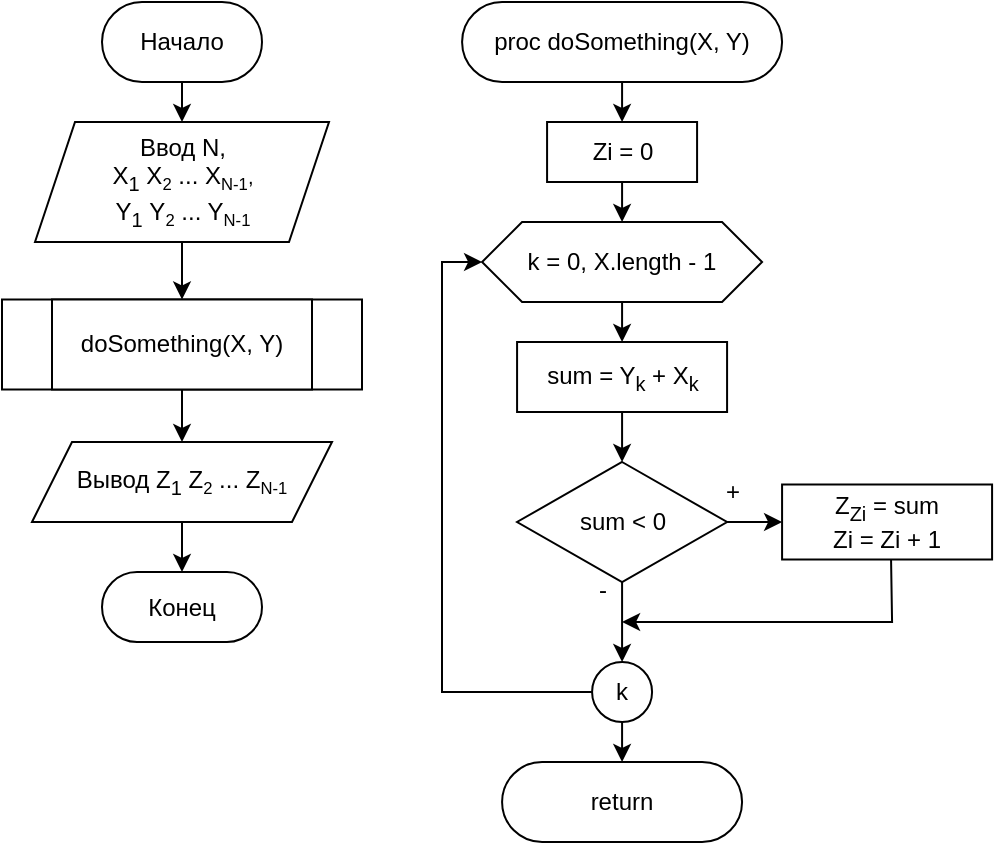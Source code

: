 <mxfile version="24.4.6" type="device">
  <diagram name="Страница — 1" id="6uzJO4gpM1WOBuS6kk__">
    <mxGraphModel dx="1545" dy="960" grid="1" gridSize="10" guides="1" tooltips="1" connect="1" arrows="1" fold="1" page="1" pageScale="1" pageWidth="827" pageHeight="1169" math="0" shadow="0">
      <root>
        <mxCell id="0" />
        <mxCell id="1" parent="0" />
        <mxCell id="Fmr-fWOUtL5CjavxFt7L-7" style="edgeStyle=orthogonalEdgeStyle;rounded=0;orthogonalLoop=1;jettySize=auto;html=1;exitX=0.5;exitY=1;exitDx=0;exitDy=0;entryX=0.5;entryY=0;entryDx=0;entryDy=0;" edge="1" parent="1" source="Fmr-fWOUtL5CjavxFt7L-1" target="Fmr-fWOUtL5CjavxFt7L-2">
          <mxGeometry relative="1" as="geometry" />
        </mxCell>
        <mxCell id="Fmr-fWOUtL5CjavxFt7L-1" value="proc doSomething(X, Y)" style="rounded=1;whiteSpace=wrap;html=1;arcSize=50;" vertex="1" parent="1">
          <mxGeometry x="350.04" y="60" width="160" height="40" as="geometry" />
        </mxCell>
        <mxCell id="Fmr-fWOUtL5CjavxFt7L-6" style="edgeStyle=orthogonalEdgeStyle;rounded=0;orthogonalLoop=1;jettySize=auto;html=1;exitX=0.5;exitY=1;exitDx=0;exitDy=0;entryX=0.5;entryY=0;entryDx=0;entryDy=0;" edge="1" parent="1" source="Fmr-fWOUtL5CjavxFt7L-2" target="Fmr-fWOUtL5CjavxFt7L-3">
          <mxGeometry relative="1" as="geometry" />
        </mxCell>
        <mxCell id="Fmr-fWOUtL5CjavxFt7L-2" value="Zi = 0" style="rounded=0;whiteSpace=wrap;html=1;" vertex="1" parent="1">
          <mxGeometry x="392.54" y="120" width="75" height="30" as="geometry" />
        </mxCell>
        <mxCell id="Fmr-fWOUtL5CjavxFt7L-98" style="edgeStyle=orthogonalEdgeStyle;rounded=0;orthogonalLoop=1;jettySize=auto;html=1;exitX=0.5;exitY=1;exitDx=0;exitDy=0;entryX=0.5;entryY=0;entryDx=0;entryDy=0;" edge="1" parent="1" source="Fmr-fWOUtL5CjavxFt7L-3" target="Fmr-fWOUtL5CjavxFt7L-97">
          <mxGeometry relative="1" as="geometry" />
        </mxCell>
        <mxCell id="Fmr-fWOUtL5CjavxFt7L-3" value="k = 0, X.length - 1" style="shape=hexagon;perimeter=hexagonPerimeter2;whiteSpace=wrap;html=1;fixedSize=1;" vertex="1" parent="1">
          <mxGeometry x="360.04" y="170" width="140" height="40" as="geometry" />
        </mxCell>
        <mxCell id="Fmr-fWOUtL5CjavxFt7L-101" style="edgeStyle=orthogonalEdgeStyle;rounded=0;orthogonalLoop=1;jettySize=auto;html=1;exitX=1;exitY=0.5;exitDx=0;exitDy=0;entryX=0;entryY=0.5;entryDx=0;entryDy=0;" edge="1" parent="1" source="Fmr-fWOUtL5CjavxFt7L-4" target="Fmr-fWOUtL5CjavxFt7L-100">
          <mxGeometry relative="1" as="geometry" />
        </mxCell>
        <mxCell id="Fmr-fWOUtL5CjavxFt7L-103" style="edgeStyle=orthogonalEdgeStyle;rounded=0;orthogonalLoop=1;jettySize=auto;html=1;exitX=0.5;exitY=1;exitDx=0;exitDy=0;entryX=0.5;entryY=0;entryDx=0;entryDy=0;" edge="1" parent="1" source="Fmr-fWOUtL5CjavxFt7L-4" target="Fmr-fWOUtL5CjavxFt7L-10">
          <mxGeometry relative="1" as="geometry" />
        </mxCell>
        <mxCell id="Fmr-fWOUtL5CjavxFt7L-4" value="sum &amp;lt; 0" style="rhombus;whiteSpace=wrap;html=1;" vertex="1" parent="1">
          <mxGeometry x="377.54" y="290" width="105" height="60" as="geometry" />
        </mxCell>
        <mxCell id="Fmr-fWOUtL5CjavxFt7L-107" style="edgeStyle=orthogonalEdgeStyle;rounded=0;orthogonalLoop=1;jettySize=auto;html=1;exitX=0;exitY=0.5;exitDx=0;exitDy=0;entryX=0;entryY=0.5;entryDx=0;entryDy=0;" edge="1" parent="1" source="Fmr-fWOUtL5CjavxFt7L-10" target="Fmr-fWOUtL5CjavxFt7L-3">
          <mxGeometry relative="1" as="geometry" />
        </mxCell>
        <mxCell id="Fmr-fWOUtL5CjavxFt7L-108" style="edgeStyle=orthogonalEdgeStyle;rounded=0;orthogonalLoop=1;jettySize=auto;html=1;exitX=0.5;exitY=1;exitDx=0;exitDy=0;entryX=0.5;entryY=0;entryDx=0;entryDy=0;" edge="1" parent="1" source="Fmr-fWOUtL5CjavxFt7L-10" target="Fmr-fWOUtL5CjavxFt7L-16">
          <mxGeometry relative="1" as="geometry" />
        </mxCell>
        <mxCell id="Fmr-fWOUtL5CjavxFt7L-10" value="k" style="ellipse;whiteSpace=wrap;html=1;aspect=fixed;" vertex="1" parent="1">
          <mxGeometry x="415.04" y="390" width="30" height="30" as="geometry" />
        </mxCell>
        <mxCell id="Fmr-fWOUtL5CjavxFt7L-16" value="return" style="rounded=1;whiteSpace=wrap;html=1;arcSize=50;" vertex="1" parent="1">
          <mxGeometry x="370.04" y="440" width="120" height="40" as="geometry" />
        </mxCell>
        <mxCell id="Fmr-fWOUtL5CjavxFt7L-88" style="edgeStyle=orthogonalEdgeStyle;rounded=0;orthogonalLoop=1;jettySize=auto;html=1;exitX=0.5;exitY=1;exitDx=0;exitDy=0;entryX=0.5;entryY=0;entryDx=0;entryDy=0;" edge="1" parent="1" source="Fmr-fWOUtL5CjavxFt7L-41">
          <mxGeometry relative="1" as="geometry">
            <mxPoint x="210" y="120" as="targetPoint" />
          </mxGeometry>
        </mxCell>
        <mxCell id="Fmr-fWOUtL5CjavxFt7L-41" value="Начало" style="rounded=1;whiteSpace=wrap;html=1;arcSize=50;" vertex="1" parent="1">
          <mxGeometry x="170" y="60" width="80" height="40" as="geometry" />
        </mxCell>
        <mxCell id="Fmr-fWOUtL5CjavxFt7L-94" style="edgeStyle=orthogonalEdgeStyle;rounded=0;orthogonalLoop=1;jettySize=auto;html=1;exitX=0.5;exitY=1;exitDx=0;exitDy=0;entryX=0.5;entryY=0;entryDx=0;entryDy=0;" edge="1" parent="1" target="Fmr-fWOUtL5CjavxFt7L-156">
          <mxGeometry relative="1" as="geometry">
            <mxPoint x="210" y="253.75" as="sourcePoint" />
            <mxPoint x="210" y="278.75" as="targetPoint" />
          </mxGeometry>
        </mxCell>
        <mxCell id="Fmr-fWOUtL5CjavxFt7L-95" value="Конец" style="rounded=1;whiteSpace=wrap;html=1;arcSize=50;" vertex="1" parent="1">
          <mxGeometry x="170" y="345" width="80" height="35" as="geometry" />
        </mxCell>
        <mxCell id="Fmr-fWOUtL5CjavxFt7L-99" style="edgeStyle=orthogonalEdgeStyle;rounded=0;orthogonalLoop=1;jettySize=auto;html=1;exitX=0.5;exitY=1;exitDx=0;exitDy=0;entryX=0.5;entryY=0;entryDx=0;entryDy=0;" edge="1" parent="1" source="Fmr-fWOUtL5CjavxFt7L-97" target="Fmr-fWOUtL5CjavxFt7L-4">
          <mxGeometry relative="1" as="geometry" />
        </mxCell>
        <mxCell id="Fmr-fWOUtL5CjavxFt7L-97" value="sum = Y&lt;sub&gt;k&lt;/sub&gt; + X&lt;sub&gt;k&lt;/sub&gt;" style="rounded=0;whiteSpace=wrap;html=1;" vertex="1" parent="1">
          <mxGeometry x="377.54" y="230" width="105" height="35" as="geometry" />
        </mxCell>
        <mxCell id="Fmr-fWOUtL5CjavxFt7L-100" value="Z&lt;sub&gt;Zi&lt;/sub&gt; = sum&lt;br&gt;Zi = Zi + 1" style="rounded=0;whiteSpace=wrap;html=1;" vertex="1" parent="1">
          <mxGeometry x="510.04" y="301.25" width="105" height="37.5" as="geometry" />
        </mxCell>
        <mxCell id="Fmr-fWOUtL5CjavxFt7L-102" value="+" style="text;html=1;align=center;verticalAlign=middle;resizable=0;points=[];autosize=1;strokeColor=none;fillColor=none;" vertex="1" parent="1">
          <mxGeometry x="470.04" y="290" width="30" height="30" as="geometry" />
        </mxCell>
        <mxCell id="Fmr-fWOUtL5CjavxFt7L-105" value="" style="endArrow=classic;html=1;rounded=0;exitX=0.519;exitY=1.003;exitDx=0;exitDy=0;exitPerimeter=0;" edge="1" parent="1" source="Fmr-fWOUtL5CjavxFt7L-100">
          <mxGeometry width="50" height="50" relative="1" as="geometry">
            <mxPoint x="561.54" y="338.75" as="sourcePoint" />
            <mxPoint x="430.04" y="370" as="targetPoint" />
            <Array as="points">
              <mxPoint x="565.04" y="370" />
            </Array>
          </mxGeometry>
        </mxCell>
        <mxCell id="Fmr-fWOUtL5CjavxFt7L-106" value="-" style="text;html=1;align=center;verticalAlign=middle;resizable=0;points=[];autosize=1;strokeColor=none;fillColor=none;" vertex="1" parent="1">
          <mxGeometry x="405.04" y="338.75" width="30" height="30" as="geometry" />
        </mxCell>
        <mxCell id="Fmr-fWOUtL5CjavxFt7L-109" value="" style="rounded=0;whiteSpace=wrap;html=1;" vertex="1" parent="1">
          <mxGeometry x="120" y="208.75" width="180" height="45" as="geometry" />
        </mxCell>
        <mxCell id="Fmr-fWOUtL5CjavxFt7L-110" value="doSomething(X, Y)" style="rounded=0;whiteSpace=wrap;html=1;" vertex="1" parent="1">
          <mxGeometry x="145" y="208.75" width="130" height="45" as="geometry" />
        </mxCell>
        <mxCell id="Fmr-fWOUtL5CjavxFt7L-157" style="edgeStyle=orthogonalEdgeStyle;rounded=0;orthogonalLoop=1;jettySize=auto;html=1;exitX=0.5;exitY=1;exitDx=0;exitDy=0;entryX=0.5;entryY=0;entryDx=0;entryDy=0;" edge="1" parent="1" source="Fmr-fWOUtL5CjavxFt7L-155" target="Fmr-fWOUtL5CjavxFt7L-110">
          <mxGeometry relative="1" as="geometry" />
        </mxCell>
        <mxCell id="Fmr-fWOUtL5CjavxFt7L-155" value="Ввод N, &lt;br&gt;X&lt;sub&gt;1&lt;/sub&gt;&amp;nbsp;X&lt;font size=&quot;1&quot;&gt;&lt;sub&gt;2&lt;/sub&gt;&lt;/font&gt;&amp;nbsp;... X&lt;font size=&quot;1&quot;&gt;&lt;sub&gt;N-1&lt;/sub&gt;,&lt;/font&gt;&lt;div&gt;&lt;span style=&quot;font-size: 12px;&quot;&gt;Y&lt;/span&gt;&lt;sub&gt;1&lt;/sub&gt;&amp;nbsp;Y&lt;font size=&quot;1&quot;&gt;&lt;sub&gt;2&lt;/sub&gt;&lt;/font&gt;&amp;nbsp;... Y&lt;font size=&quot;1&quot;&gt;&lt;sub&gt;N-1&lt;/sub&gt;&lt;/font&gt;&lt;font size=&quot;1&quot;&gt;&lt;sub&gt;&lt;br&gt;&lt;/sub&gt;&lt;/font&gt;&lt;/div&gt;" style="shape=parallelogram;perimeter=parallelogramPerimeter;whiteSpace=wrap;html=1;fixedSize=1;" vertex="1" parent="1">
          <mxGeometry x="136.5" y="120" width="147" height="60" as="geometry" />
        </mxCell>
        <mxCell id="Fmr-fWOUtL5CjavxFt7L-158" style="edgeStyle=orthogonalEdgeStyle;rounded=0;orthogonalLoop=1;jettySize=auto;html=1;exitX=0.5;exitY=1;exitDx=0;exitDy=0;entryX=0.5;entryY=0;entryDx=0;entryDy=0;" edge="1" parent="1" source="Fmr-fWOUtL5CjavxFt7L-156" target="Fmr-fWOUtL5CjavxFt7L-95">
          <mxGeometry relative="1" as="geometry" />
        </mxCell>
        <mxCell id="Fmr-fWOUtL5CjavxFt7L-156" value="Вывод Z&lt;sub&gt;1&lt;/sub&gt;&amp;nbsp;Z&lt;font size=&quot;1&quot;&gt;&lt;sub&gt;2&lt;/sub&gt;&lt;/font&gt;&amp;nbsp;... Z&lt;font size=&quot;1&quot;&gt;&lt;sub&gt;N-1&lt;/sub&gt;&lt;/font&gt;" style="shape=parallelogram;perimeter=parallelogramPerimeter;whiteSpace=wrap;html=1;fixedSize=1;" vertex="1" parent="1">
          <mxGeometry x="135" y="280" width="150" height="40" as="geometry" />
        </mxCell>
      </root>
    </mxGraphModel>
  </diagram>
</mxfile>
